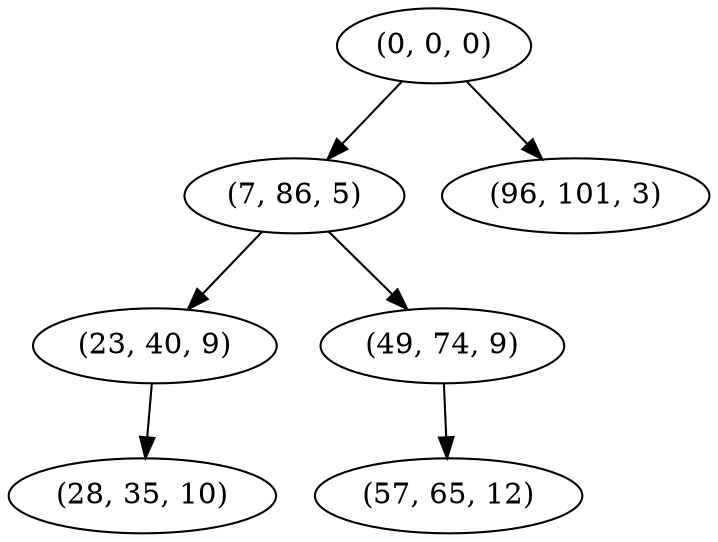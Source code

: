 digraph tree {
    "(0, 0, 0)";
    "(7, 86, 5)";
    "(23, 40, 9)";
    "(28, 35, 10)";
    "(49, 74, 9)";
    "(57, 65, 12)";
    "(96, 101, 3)";
    "(0, 0, 0)" -> "(7, 86, 5)";
    "(0, 0, 0)" -> "(96, 101, 3)";
    "(7, 86, 5)" -> "(23, 40, 9)";
    "(7, 86, 5)" -> "(49, 74, 9)";
    "(23, 40, 9)" -> "(28, 35, 10)";
    "(49, 74, 9)" -> "(57, 65, 12)";
}
